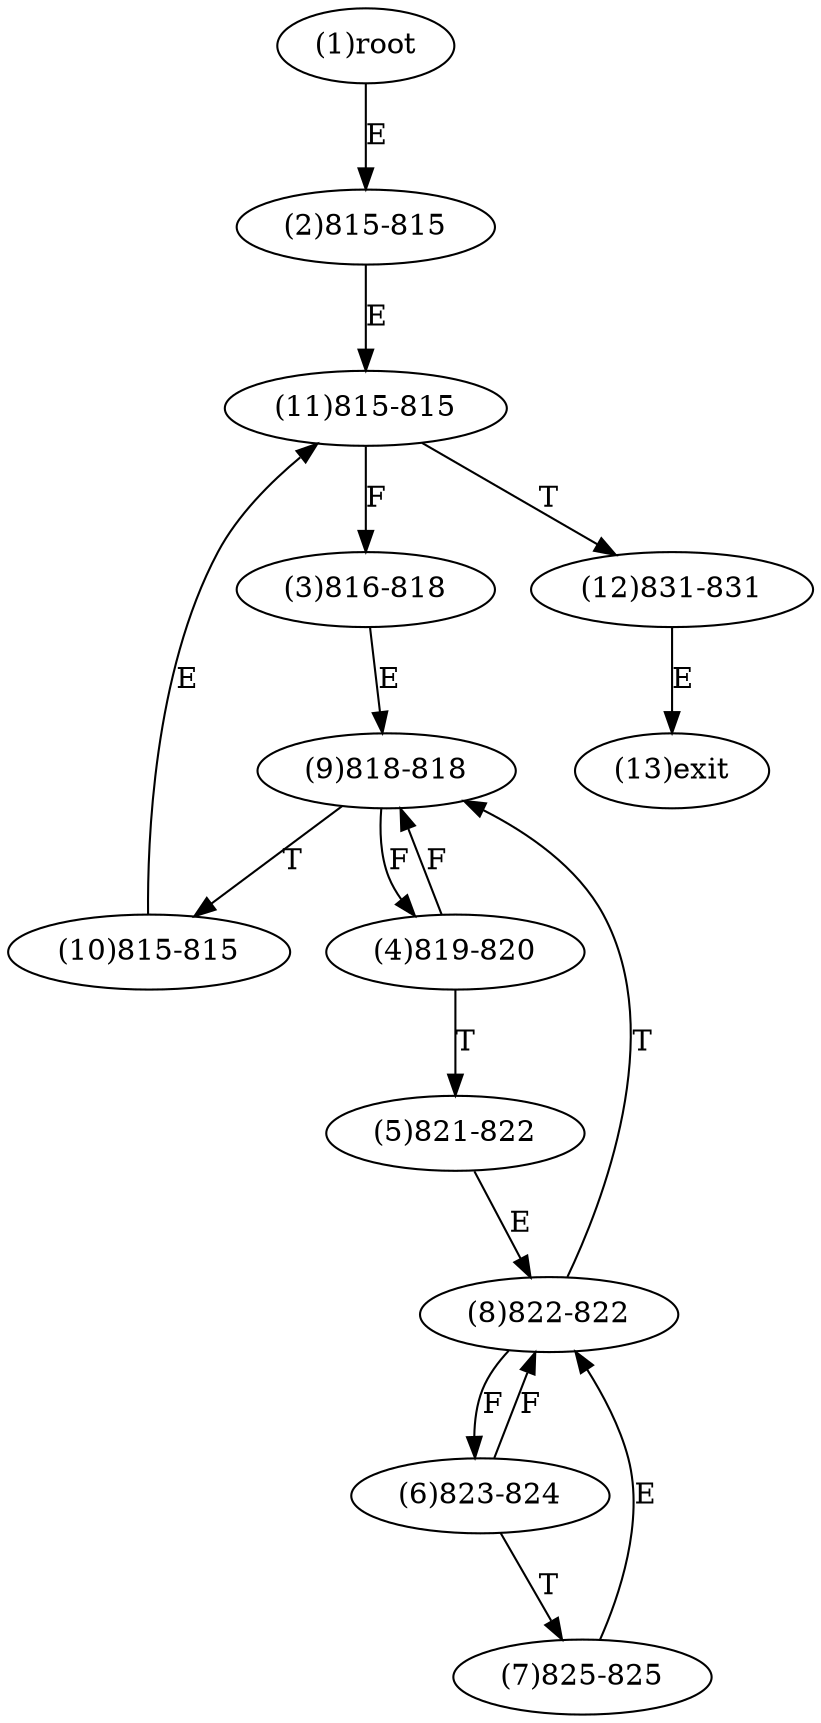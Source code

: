 digraph "" { 
1[ label="(1)root"];
2[ label="(2)815-815"];
3[ label="(3)816-818"];
4[ label="(4)819-820"];
5[ label="(5)821-822"];
6[ label="(6)823-824"];
7[ label="(7)825-825"];
8[ label="(8)822-822"];
9[ label="(9)818-818"];
10[ label="(10)815-815"];
11[ label="(11)815-815"];
12[ label="(12)831-831"];
13[ label="(13)exit"];
1->2[ label="E"];
2->11[ label="E"];
3->9[ label="E"];
4->9[ label="F"];
4->5[ label="T"];
5->8[ label="E"];
6->8[ label="F"];
6->7[ label="T"];
7->8[ label="E"];
8->6[ label="F"];
8->9[ label="T"];
9->4[ label="F"];
9->10[ label="T"];
10->11[ label="E"];
11->3[ label="F"];
11->12[ label="T"];
12->13[ label="E"];
}